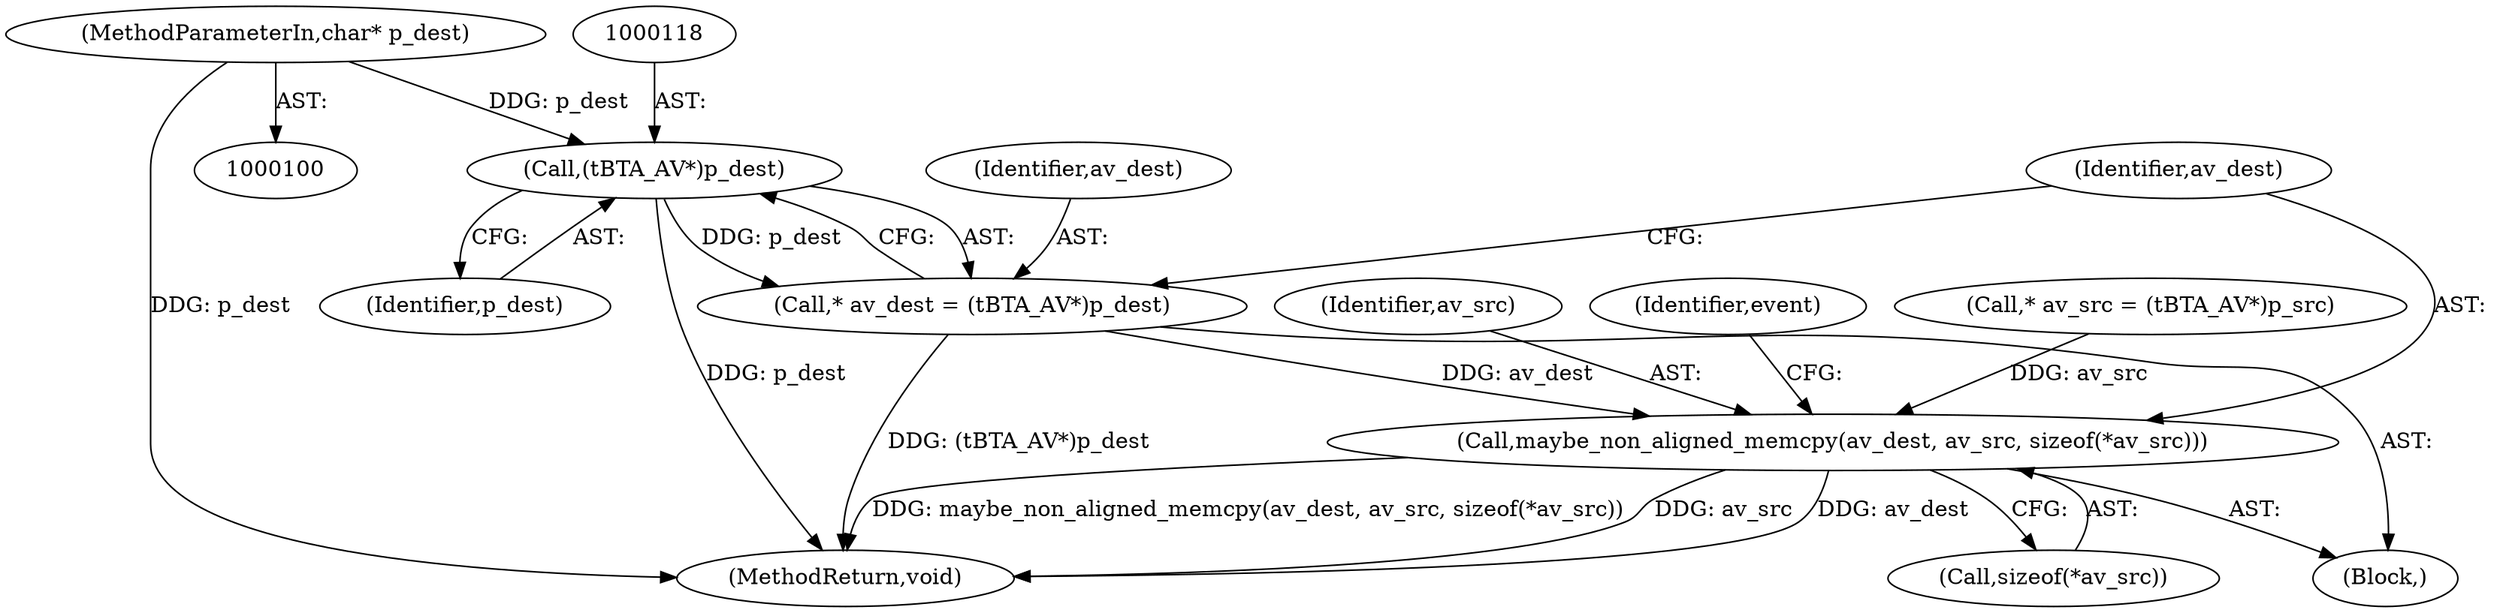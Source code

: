 digraph "0_Android_dd28d8ddf2985d654781770c691c60b45d7f32b4@pointer" {
"1000102" [label="(MethodParameterIn,char* p_dest)"];
"1000117" [label="(Call,(tBTA_AV*)p_dest)"];
"1000115" [label="(Call,* av_dest = (tBTA_AV*)p_dest)"];
"1000120" [label="(Call,maybe_non_aligned_memcpy(av_dest, av_src, sizeof(*av_src)))"];
"1000109" [label="(Call,* av_src = (tBTA_AV*)p_src)"];
"1000121" [label="(Identifier,av_dest)"];
"1000123" [label="(Call,sizeof(*av_src))"];
"1000104" [label="(Block,)"];
"1000102" [label="(MethodParameterIn,char* p_dest)"];
"1000122" [label="(Identifier,av_src)"];
"1000328" [label="(MethodReturn,void)"];
"1000115" [label="(Call,* av_dest = (tBTA_AV*)p_dest)"];
"1000119" [label="(Identifier,p_dest)"];
"1000116" [label="(Identifier,av_dest)"];
"1000120" [label="(Call,maybe_non_aligned_memcpy(av_dest, av_src, sizeof(*av_src)))"];
"1000117" [label="(Call,(tBTA_AV*)p_dest)"];
"1000127" [label="(Identifier,event)"];
"1000102" -> "1000100"  [label="AST: "];
"1000102" -> "1000328"  [label="DDG: p_dest"];
"1000102" -> "1000117"  [label="DDG: p_dest"];
"1000117" -> "1000115"  [label="AST: "];
"1000117" -> "1000119"  [label="CFG: "];
"1000118" -> "1000117"  [label="AST: "];
"1000119" -> "1000117"  [label="AST: "];
"1000115" -> "1000117"  [label="CFG: "];
"1000117" -> "1000328"  [label="DDG: p_dest"];
"1000117" -> "1000115"  [label="DDG: p_dest"];
"1000115" -> "1000104"  [label="AST: "];
"1000116" -> "1000115"  [label="AST: "];
"1000121" -> "1000115"  [label="CFG: "];
"1000115" -> "1000328"  [label="DDG: (tBTA_AV*)p_dest"];
"1000115" -> "1000120"  [label="DDG: av_dest"];
"1000120" -> "1000104"  [label="AST: "];
"1000120" -> "1000123"  [label="CFG: "];
"1000121" -> "1000120"  [label="AST: "];
"1000122" -> "1000120"  [label="AST: "];
"1000123" -> "1000120"  [label="AST: "];
"1000127" -> "1000120"  [label="CFG: "];
"1000120" -> "1000328"  [label="DDG: av_dest"];
"1000120" -> "1000328"  [label="DDG: maybe_non_aligned_memcpy(av_dest, av_src, sizeof(*av_src))"];
"1000120" -> "1000328"  [label="DDG: av_src"];
"1000109" -> "1000120"  [label="DDG: av_src"];
}
